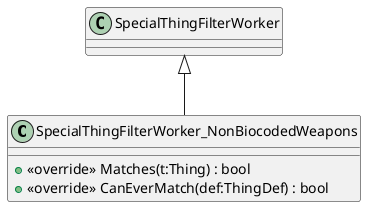 @startuml
class SpecialThingFilterWorker_NonBiocodedWeapons {
    + <<override>> Matches(t:Thing) : bool
    + <<override>> CanEverMatch(def:ThingDef) : bool
}
SpecialThingFilterWorker <|-- SpecialThingFilterWorker_NonBiocodedWeapons
@enduml
